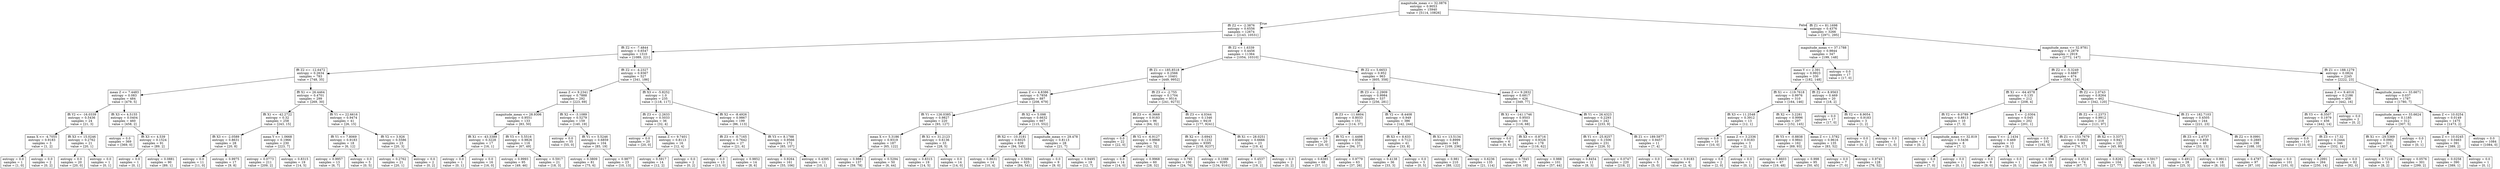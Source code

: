digraph Tree {
node [shape=box] ;
0 [label="magnitude_mean <= 32.0876\nentropy = 0.9053\nsamples = 15940\nvalue = [5114, 10826]"] ;
1 [label="fft Z2 <= -2.3876\nentropy = 0.6556\nsamples = 12674\nvalue = [2143, 10531]"] ;
0 -> 1 [labeldistance=2.5, labelangle=45, headlabel="True"] ;
2 [label="fft Z2 <= -7.4844\nentropy = 0.6547\nsamples = 1310\nvalue = [1089, 221]"] ;
1 -> 2 ;
3 [label="fft Z2 <= -12.6472\nentropy = 0.2634\nsamples = 783\nvalue = [748, 35]"] ;
2 -> 3 ;
4 [label="mean Z <= 7.4483\nentropy = 0.083\nsamples = 484\nvalue = [479, 5]"] ;
3 -> 4 ;
5 [label="fft Y2 <= -16.0339\nentropy = 0.5436\nsamples = 24\nvalue = [21, 3]"] ;
4 -> 5 ;
6 [label="mean X <= -4.7055\nentropy = 0.9183\nsamples = 3\nvalue = [1, 2]"] ;
5 -> 6 ;
7 [label="entropy = 0.0\nsamples = 1\nvalue = [1, 0]"] ;
6 -> 7 ;
8 [label="entropy = 0.0\nsamples = 2\nvalue = [0, 2]"] ;
6 -> 8 ;
9 [label="fft X3 <= 15.0246\nentropy = 0.2762\nsamples = 21\nvalue = [20, 1]"] ;
5 -> 9 ;
10 [label="entropy = 0.0\nsamples = 20\nvalue = [20, 0]"] ;
9 -> 10 ;
11 [label="entropy = 0.0\nsamples = 1\nvalue = [0, 1]"] ;
9 -> 11 ;
12 [label="fft X3 <= 4.5155\nentropy = 0.0404\nsamples = 460\nvalue = [458, 2]"] ;
4 -> 12 ;
13 [label="entropy = 0.0\nsamples = 369\nvalue = [369, 0]"] ;
12 -> 13 ;
14 [label="fft X3 <= 4.539\nentropy = 0.1524\nsamples = 91\nvalue = [89, 2]"] ;
12 -> 14 ;
15 [label="entropy = 0.0\nsamples = 1\nvalue = [0, 1]"] ;
14 -> 15 ;
16 [label="entropy = 0.0881\nsamples = 90\nvalue = [89, 1]"] ;
14 -> 16 ;
17 [label="fft X1 <= 26.4464\nentropy = 0.4701\nsamples = 299\nvalue = [269, 30]"] ;
3 -> 17 ;
18 [label="fft X1 <= -42.2722\nentropy = 0.32\nsamples = 258\nvalue = [243, 15]"] ;
17 -> 18 ;
19 [label="fft X3 <= -2.0589\nentropy = 0.8631\nsamples = 28\nvalue = [20, 8]"] ;
18 -> 19 ;
20 [label="entropy = 0.0\nsamples = 11\nvalue = [11, 0]"] ;
19 -> 20 ;
21 [label="entropy = 0.9975\nsamples = 17\nvalue = [9, 8]"] ;
19 -> 21 ;
22 [label="mean Y <= 1.0668\nentropy = 0.1966\nsamples = 230\nvalue = [223, 7]"] ;
18 -> 22 ;
23 [label="entropy = 0.0773\nsamples = 211\nvalue = [209, 2]"] ;
22 -> 23 ;
24 [label="entropy = 0.8315\nsamples = 19\nvalue = [14, 5]"] ;
22 -> 24 ;
25 [label="fft Y1 <= 22.6616\nentropy = 0.9474\nsamples = 41\nvalue = [26, 15]"] ;
17 -> 25 ;
26 [label="fft Y1 <= 7.8069\nentropy = 0.9183\nsamples = 18\nvalue = [6, 12]"] ;
25 -> 26 ;
27 [label="entropy = 0.9957\nsamples = 13\nvalue = [6, 7]"] ;
26 -> 27 ;
28 [label="entropy = 0.0\nsamples = 5\nvalue = [0, 5]"] ;
26 -> 28 ;
29 [label="fft Y2 <= 3.926\nentropy = 0.5586\nsamples = 23\nvalue = [20, 3]"] ;
25 -> 29 ;
30 [label="entropy = 0.2762\nsamples = 21\nvalue = [20, 1]"] ;
29 -> 30 ;
31 [label="entropy = 0.0\nsamples = 2\nvalue = [0, 2]"] ;
29 -> 31 ;
32 [label="fft Z2 <= -4.2327\nentropy = 0.9367\nsamples = 527\nvalue = [341, 186]"] ;
2 -> 32 ;
33 [label="mean Z <= 9.2341\nentropy = 0.7888\nsamples = 292\nvalue = [223, 69]"] ;
32 -> 33 ;
34 [label="magnitude_mean <= 28.9306\nentropy = 0.9551\nsamples = 133\nvalue = [83, 50]"] ;
33 -> 34 ;
35 [label="fft X1 <= -43.3389\nentropy = 0.3228\nsamples = 17\nvalue = [16, 1]"] ;
34 -> 35 ;
36 [label="entropy = 0.0\nsamples = 1\nvalue = [0, 1]"] ;
35 -> 36 ;
37 [label="entropy = 0.0\nsamples = 16\nvalue = [16, 0]"] ;
35 -> 37 ;
38 [label="fft Y3 <= 5.5516\nentropy = 0.9826\nsamples = 116\nvalue = [67, 49]"] ;
34 -> 38 ;
39 [label="entropy = 0.9993\nsamples = 95\nvalue = [49, 46]"] ;
38 -> 39 ;
40 [label="entropy = 0.5917\nsamples = 21\nvalue = [18, 3]"] ;
38 -> 40 ;
41 [label="fft X2 <= -3.1089\nentropy = 0.5279\nsamples = 159\nvalue = [140, 19]"] ;
33 -> 41 ;
42 [label="entropy = 0.0\nsamples = 55\nvalue = [55, 0]"] ;
41 -> 42 ;
43 [label="fft Y1 <= 5.5246\nentropy = 0.6859\nsamples = 104\nvalue = [85, 19]"] ;
41 -> 43 ;
44 [label="entropy = 0.3809\nsamples = 81\nvalue = [75, 6]"] ;
43 -> 44 ;
45 [label="entropy = 0.9877\nsamples = 23\nvalue = [10, 13]"] ;
43 -> 45 ;
46 [label="fft X3 <= -5.8252\nentropy = 1.0\nsamples = 235\nvalue = [118, 117]"] ;
32 -> 46 ;
47 [label="fft Z3 <= -2.2633\nentropy = 0.5033\nsamples = 36\nvalue = [32, 4]"] ;
46 -> 47 ;
48 [label="entropy = 0.0\nsamples = 20\nvalue = [20, 0]"] ;
47 -> 48 ;
49 [label="mean Z <= 9.7401\nentropy = 0.8113\nsamples = 16\nvalue = [12, 4]"] ;
47 -> 49 ;
50 [label="entropy = 0.5917\nsamples = 14\nvalue = [12, 2]"] ;
49 -> 50 ;
51 [label="entropy = 0.0\nsamples = 2\nvalue = [0, 2]"] ;
49 -> 51 ;
52 [label="fft X2 <= -8.4926\nentropy = 0.9867\nsamples = 199\nvalue = [86, 113]"] ;
46 -> 52 ;
53 [label="fft Z3 <= -0.7165\nentropy = 0.7642\nsamples = 27\nvalue = [21, 6]"] ;
52 -> 53 ;
54 [label="entropy = 0.0\nsamples = 13\nvalue = [13, 0]"] ;
53 -> 54 ;
55 [label="entropy = 0.9852\nsamples = 14\nvalue = [8, 6]"] ;
53 -> 55 ;
56 [label="fft Y3 <= 8.1788\nentropy = 0.9566\nsamples = 172\nvalue = [65, 107]"] ;
52 -> 56 ;
57 [label="entropy = 0.9264\nsamples = 161\nvalue = [55, 106]"] ;
56 -> 57 ;
58 [label="entropy = 0.4395\nsamples = 11\nvalue = [10, 1]"] ;
56 -> 58 ;
59 [label="fft Z2 <= 1.6339\nentropy = 0.4456\nsamples = 11364\nvalue = [1054, 10310]"] ;
1 -> 59 ;
60 [label="fft Z1 <= 185.8518\nentropy = 0.2566\nsamples = 10401\nvalue = [449, 9952]"] ;
59 -> 60 ;
61 [label="mean Z <= 4.8386\nentropy = 0.7858\nsamples = 887\nvalue = [208, 679]"] ;
60 -> 61 ;
62 [label="fft Y1 <= 126.0385\nentropy = 0.9827\nsamples = 220\nvalue = [93, 127]"] ;
61 -> 62 ;
63 [label="mean X <= 5.3186\nentropy = 0.9319\nsamples = 187\nvalue = [65, 122]"] ;
62 -> 63 ;
64 [label="entropy = 0.9861\nsamples = 137\nvalue = [59, 78]"] ;
63 -> 64 ;
65 [label="entropy = 0.5294\nsamples = 50\nvalue = [6, 44]"] ;
63 -> 65 ;
66 [label="fft X1 <= 31.2123\nentropy = 0.6136\nsamples = 33\nvalue = [28, 5]"] ;
62 -> 66 ;
67 [label="entropy = 0.8315\nsamples = 19\nvalue = [14, 5]"] ;
66 -> 67 ;
68 [label="entropy = 0.0\nsamples = 14\nvalue = [14, 0]"] ;
66 -> 68 ;
69 [label="fft X2 <= 5.098\nentropy = 0.6632\nsamples = 667\nvalue = [115, 552]"] ;
61 -> 69 ;
70 [label="fft X2 <= -10.3181\nentropy = 0.6025\nsamples = 639\nvalue = [94, 545]"] ;
69 -> 70 ;
71 [label="entropy = 0.8631\nsamples = 14\nvalue = [10, 4]"] ;
70 -> 71 ;
72 [label="entropy = 0.5694\nsamples = 625\nvalue = [84, 541]"] ;
70 -> 72 ;
73 [label="magnitude_mean <= 29.478\nentropy = 0.8113\nsamples = 28\nvalue = [21, 7]"] ;
69 -> 73 ;
74 [label="entropy = 0.0\nsamples = 9\nvalue = [9, 0]"] ;
73 -> 74 ;
75 [label="entropy = 0.9495\nsamples = 19\nvalue = [12, 7]"] ;
73 -> 75 ;
76 [label="fft Z3 <= -2.755\nentropy = 0.1704\nsamples = 9514\nvalue = [241, 9273]"] ;
60 -> 76 ;
77 [label="fft Z3 <= -6.3668\nentropy = 0.9183\nsamples = 96\nvalue = [64, 32]"] ;
76 -> 77 ;
78 [label="entropy = 0.0\nsamples = 22\nvalue = [22, 0]"] ;
77 -> 78 ;
79 [label="fft Y2 <= -6.9127\nentropy = 0.9868\nsamples = 74\nvalue = [42, 32]"] ;
77 -> 79 ;
80 [label="entropy = 0.0\nsamples = 14\nvalue = [14, 0]"] ;
79 -> 80 ;
81 [label="entropy = 0.9968\nsamples = 60\nvalue = [28, 32]"] ;
79 -> 81 ;
82 [label="fft Z3 <= 4.0344\nentropy = 0.1346\nsamples = 9418\nvalue = [177, 9241]"] ;
76 -> 82 ;
83 [label="fft X2 <= -3.6943\nentropy = 0.1232\nsamples = 9395\nvalue = [158, 9237]"] ;
82 -> 83 ;
84 [label="entropy = 0.795\nsamples = 100\nvalue = [24, 76]"] ;
83 -> 84 ;
85 [label="entropy = 0.1088\nsamples = 9295\nvalue = [134, 9161]"] ;
83 -> 85 ;
86 [label="fft X1 <= 28.0251\nentropy = 0.6666\nsamples = 23\nvalue = [19, 4]"] ;
82 -> 86 ;
87 [label="entropy = 0.4537\nsamples = 21\nvalue = [19, 2]"] ;
86 -> 87 ;
88 [label="entropy = 0.0\nsamples = 2\nvalue = [0, 2]"] ;
86 -> 88 ;
89 [label="fft Z2 <= 5.6653\nentropy = 0.952\nsamples = 963\nvalue = [605, 358]"] ;
59 -> 89 ;
90 [label="fft Z3 <= -2.2909\nentropy = 0.9984\nsamples = 537\nvalue = [256, 281]"] ;
89 -> 90 ;
91 [label="fft Z3 <= -11.6604\nentropy = 0.8033\nsamples = 151\nvalue = [114, 37]"] ;
90 -> 91 ;
92 [label="entropy = 0.0\nsamples = 20\nvalue = [20, 0]"] ;
91 -> 92 ;
93 [label="fft Y2 <= -1.4498\nentropy = 0.8588\nsamples = 131\nvalue = [94, 37]"] ;
91 -> 93 ;
94 [label="entropy = 0.6385\nsamples = 68\nvalue = [57, 11]"] ;
93 -> 94 ;
95 [label="entropy = 0.9779\nsamples = 63\nvalue = [37, 26]"] ;
93 -> 95 ;
96 [label="fft Y2 <= -8.4408\nentropy = 0.949\nsamples = 386\nvalue = [142, 244]"] ;
90 -> 96 ;
97 [label="fft X3 <= 8.633\nentropy = 0.7121\nsamples = 41\nvalue = [33, 8]"] ;
96 -> 97 ;
98 [label="entropy = 0.4138\nsamples = 36\nvalue = [33, 3]"] ;
97 -> 98 ;
99 [label="entropy = 0.0\nsamples = 5\nvalue = [0, 5]"] ;
97 -> 99 ;
100 [label="fft X1 <= 13.5134\nentropy = 0.8999\nsamples = 345\nvalue = [109, 236]"] ;
96 -> 100 ;
101 [label="entropy = 0.981\nsamples = 210\nvalue = [88, 122]"] ;
100 -> 101 ;
102 [label="entropy = 0.6236\nsamples = 135\nvalue = [21, 114]"] ;
100 -> 102 ;
103 [label="mean Z <= 9.2832\nentropy = 0.6817\nsamples = 426\nvalue = [349, 77]"] ;
89 -> 103 ;
104 [label="fft X1 <= -141.1746\nentropy = 0.9503\nsamples = 184\nvalue = [116, 68]"] ;
103 -> 104 ;
105 [label="entropy = 0.0\nsamples = 6\nvalue = [0, 6]"] ;
104 -> 105 ;
106 [label="fft X3 <= -0.8716\nentropy = 0.9326\nsamples = 178\nvalue = [116, 62]"] ;
104 -> 106 ;
107 [label="entropy = 0.7845\nsamples = 77\nvalue = [59, 18]"] ;
106 -> 107 ;
108 [label="entropy = 0.988\nsamples = 101\nvalue = [57, 44]"] ;
106 -> 108 ;
109 [label="fft Y1 <= 26.4323\nentropy = 0.2293\nsamples = 242\nvalue = [233, 9]"] ;
103 -> 109 ;
110 [label="fft Y1 <= -25.9257\nentropy = 0.1506\nsamples = 231\nvalue = [226, 5]"] ;
109 -> 110 ;
111 [label="entropy = 0.8454\nsamples = 11\nvalue = [8, 3]"] ;
110 -> 111 ;
112 [label="entropy = 0.0747\nsamples = 220\nvalue = [218, 2]"] ;
110 -> 112 ;
113 [label="fft Z1 <= 189.5877\nentropy = 0.9457\nsamples = 11\nvalue = [7, 4]"] ;
109 -> 113 ;
114 [label="entropy = 0.0\nsamples = 5\nvalue = [5, 0]"] ;
113 -> 114 ;
115 [label="entropy = 0.9183\nsamples = 6\nvalue = [2, 4]"] ;
113 -> 115 ;
116 [label="fft Z1 <= 81.1698\nentropy = 0.4376\nsamples = 3266\nvalue = [2971, 295]"] ;
0 -> 116 [labeldistance=2.5, labelangle=-45, headlabel="False"] ;
117 [label="magnitude_mean <= 37.1788\nentropy = 0.9844\nsamples = 347\nvalue = [199, 148]"] ;
116 -> 117 ;
118 [label="mean Y <= 2.391\nentropy = 0.9923\nsamples = 330\nvalue = [182, 148]"] ;
117 -> 118 ;
119 [label="fft X1 <= -119.7618\nentropy = 0.9976\nsamples = 310\nvalue = [164, 146]"] ;
118 -> 119 ;
120 [label="fft X3 <= 11.2548\nentropy = 0.3912\nsamples = 13\nvalue = [12, 1]"] ;
119 -> 120 ;
121 [label="entropy = 0.0\nsamples = 10\nvalue = [10, 0]"] ;
120 -> 121 ;
122 [label="mean Z <= 3.2336\nentropy = 0.9183\nsamples = 3\nvalue = [2, 1]"] ;
120 -> 122 ;
123 [label="entropy = 0.0\nsamples = 2\nvalue = [2, 0]"] ;
122 -> 123 ;
124 [label="entropy = 0.0\nsamples = 1\nvalue = [0, 1]"] ;
122 -> 124 ;
125 [label="fft X2 <= 3.2281\nentropy = 0.9996\nsamples = 297\nvalue = [152, 145]"] ;
119 -> 125 ;
126 [label="fft Y3 <= -0.8838\nentropy = 0.9841\nsamples = 162\nvalue = [69, 93]"] ;
125 -> 126 ;
127 [label="entropy = 0.8603\nsamples = 67\nvalue = [19, 48]"] ;
126 -> 127 ;
128 [label="entropy = 0.998\nsamples = 95\nvalue = [50, 45]"] ;
126 -> 128 ;
129 [label="mean Z <= 1.5782\nentropy = 0.9616\nsamples = 135\nvalue = [83, 52]"] ;
125 -> 129 ;
130 [label="entropy = 0.0\nsamples = 7\nvalue = [7, 0]"] ;
129 -> 130 ;
131 [label="entropy = 0.9745\nsamples = 128\nvalue = [76, 52]"] ;
129 -> 131 ;
132 [label="fft Z2 <= 8.9563\nentropy = 0.469\nsamples = 20\nvalue = [18, 2]"] ;
118 -> 132 ;
133 [label="entropy = 0.0\nsamples = 17\nvalue = [17, 0]"] ;
132 -> 133 ;
134 [label="fft Y2 <= 8.9054\nentropy = 0.9183\nsamples = 3\nvalue = [1, 2]"] ;
132 -> 134 ;
135 [label="entropy = 0.0\nsamples = 2\nvalue = [0, 2]"] ;
134 -> 135 ;
136 [label="entropy = 0.0\nsamples = 1\nvalue = [1, 0]"] ;
134 -> 136 ;
137 [label="entropy = 0.0\nsamples = 17\nvalue = [17, 0]"] ;
117 -> 137 ;
138 [label="magnitude_mean <= 32.9781\nentropy = 0.2879\nsamples = 2919\nvalue = [2772, 147]"] ;
116 -> 138 ;
139 [label="fft Z2 <= -5.3249\nentropy = 0.6887\nsamples = 674\nvalue = [550, 124]"] ;
138 -> 139 ;
140 [label="fft X1 <= -64.4578\nentropy = 0.135\nsamples = 212\nvalue = [208, 4]"] ;
139 -> 140 ;
141 [label="fft Y2 <= -9.0789\nentropy = 0.8813\nsamples = 10\nvalue = [7, 3]"] ;
140 -> 141 ;
142 [label="entropy = 0.0\nsamples = 2\nvalue = [0, 2]"] ;
141 -> 142 ;
143 [label="magnitude_mean <= 32.819\nentropy = 0.5436\nsamples = 8\nvalue = [7, 1]"] ;
141 -> 143 ;
144 [label="entropy = 0.0\nsamples = 7\nvalue = [7, 0]"] ;
143 -> 144 ;
145 [label="entropy = 0.0\nsamples = 1\nvalue = [0, 1]"] ;
143 -> 145 ;
146 [label="mean Y <= -2.0304\nentropy = 0.045\nsamples = 202\nvalue = [201, 1]"] ;
140 -> 146 ;
147 [label="mean Y <= -2.1434\nentropy = 0.469\nsamples = 10\nvalue = [9, 1]"] ;
146 -> 147 ;
148 [label="entropy = 0.0\nsamples = 9\nvalue = [9, 0]"] ;
147 -> 148 ;
149 [label="entropy = 0.0\nsamples = 1\nvalue = [0, 1]"] ;
147 -> 149 ;
150 [label="entropy = 0.0\nsamples = 192\nvalue = [192, 0]"] ;
146 -> 150 ;
151 [label="fft Z2 <= 2.0743\nentropy = 0.8264\nsamples = 462\nvalue = [342, 120]"] ;
139 -> 151 ;
152 [label="fft Z2 <= -1.2373\nentropy = 0.9912\nsamples = 218\nvalue = [121, 97]"] ;
151 -> 152 ;
153 [label="fft Z1 <= 153.7679\nentropy = 0.6862\nsamples = 93\nvalue = [76, 17]"] ;
152 -> 153 ;
154 [label="entropy = 0.998\nsamples = 19\nvalue = [9, 10]"] ;
153 -> 154 ;
155 [label="entropy = 0.4516\nsamples = 74\nvalue = [67, 7]"] ;
153 -> 155 ;
156 [label="fft X2 <= 3.3371\nentropy = 0.9427\nsamples = 125\nvalue = [45, 80]"] ;
152 -> 156 ;
157 [label="entropy = 0.8262\nsamples = 104\nvalue = [27, 77]"] ;
156 -> 157 ;
158 [label="entropy = 0.5917\nsamples = 21\nvalue = [18, 3]"] ;
156 -> 158 ;
159 [label="fft Z1 <= 182.7103\nentropy = 0.4505\nsamples = 244\nvalue = [221, 23]"] ;
151 -> 159 ;
160 [label="fft Z3 <= 2.6737\nentropy = 0.859\nsamples = 46\nvalue = [33, 13]"] ;
159 -> 160 ;
161 [label="entropy = 0.4912\nsamples = 28\nvalue = [25, 3]"] ;
160 -> 161 ;
162 [label="entropy = 0.9911\nsamples = 18\nvalue = [8, 10]"] ;
160 -> 162 ;
163 [label="fft Z2 <= 9.0991\nentropy = 0.2885\nsamples = 198\nvalue = [188, 10]"] ;
159 -> 163 ;
164 [label="entropy = 0.4787\nsamples = 97\nvalue = [87, 10]"] ;
163 -> 164 ;
165 [label="entropy = 0.0\nsamples = 101\nvalue = [101, 0]"] ;
163 -> 165 ;
166 [label="fft Z1 <= 188.1279\nentropy = 0.0824\nsamples = 2245\nvalue = [2222, 23]"] ;
138 -> 166 ;
167 [label="mean Z <= 9.4016\nentropy = 0.2186\nsamples = 458\nvalue = [442, 16]"] ;
166 -> 167 ;
168 [label="fft Y3 <= -8.3507\nentropy = 0.1979\nsamples = 456\nvalue = [442, 14]"] ;
167 -> 168 ;
169 [label="entropy = 0.0\nsamples = 110\nvalue = [110, 0]"] ;
168 -> 169 ;
170 [label="fft Z3 <= 17.32\nentropy = 0.2444\nsamples = 346\nvalue = [332, 14]"] ;
168 -> 170 ;
171 [label="entropy = 0.2991\nsamples = 264\nvalue = [250, 14]"] ;
170 -> 171 ;
172 [label="entropy = 0.0\nsamples = 82\nvalue = [82, 0]"] ;
170 -> 172 ;
173 [label="entropy = 0.0\nsamples = 2\nvalue = [0, 2]"] ;
167 -> 173 ;
174 [label="magnitude_mean <= 33.6671\nentropy = 0.037\nsamples = 1787\nvalue = [1780, 7]"] ;
166 -> 174 ;
175 [label="magnitude_mean <= 33.6624\nentropy = 0.1185\nsamples = 312\nvalue = [307, 5]"] ;
174 -> 175 ;
176 [label="fft X1 <= -29.5369\nentropy = 0.0992\nsamples = 311\nvalue = [307, 4]"] ;
175 -> 176 ;
177 [label="entropy = 0.7219\nsamples = 10\nvalue = [8, 2]"] ;
176 -> 177 ;
178 [label="entropy = 0.0576\nsamples = 301\nvalue = [299, 2]"] ;
176 -> 178 ;
179 [label="entropy = 0.0\nsamples = 1\nvalue = [0, 1]"] ;
175 -> 179 ;
180 [label="mean Z <= 10.0254\nentropy = 0.0149\nsamples = 1475\nvalue = [1473, 2]"] ;
174 -> 180 ;
181 [label="mean Z <= 10.0245\nentropy = 0.0463\nsamples = 391\nvalue = [389, 2]"] ;
180 -> 181 ;
182 [label="entropy = 0.0258\nsamples = 390\nvalue = [389, 1]"] ;
181 -> 182 ;
183 [label="entropy = 0.0\nsamples = 1\nvalue = [0, 1]"] ;
181 -> 183 ;
184 [label="entropy = 0.0\nsamples = 1084\nvalue = [1084, 0]"] ;
180 -> 184 ;
}